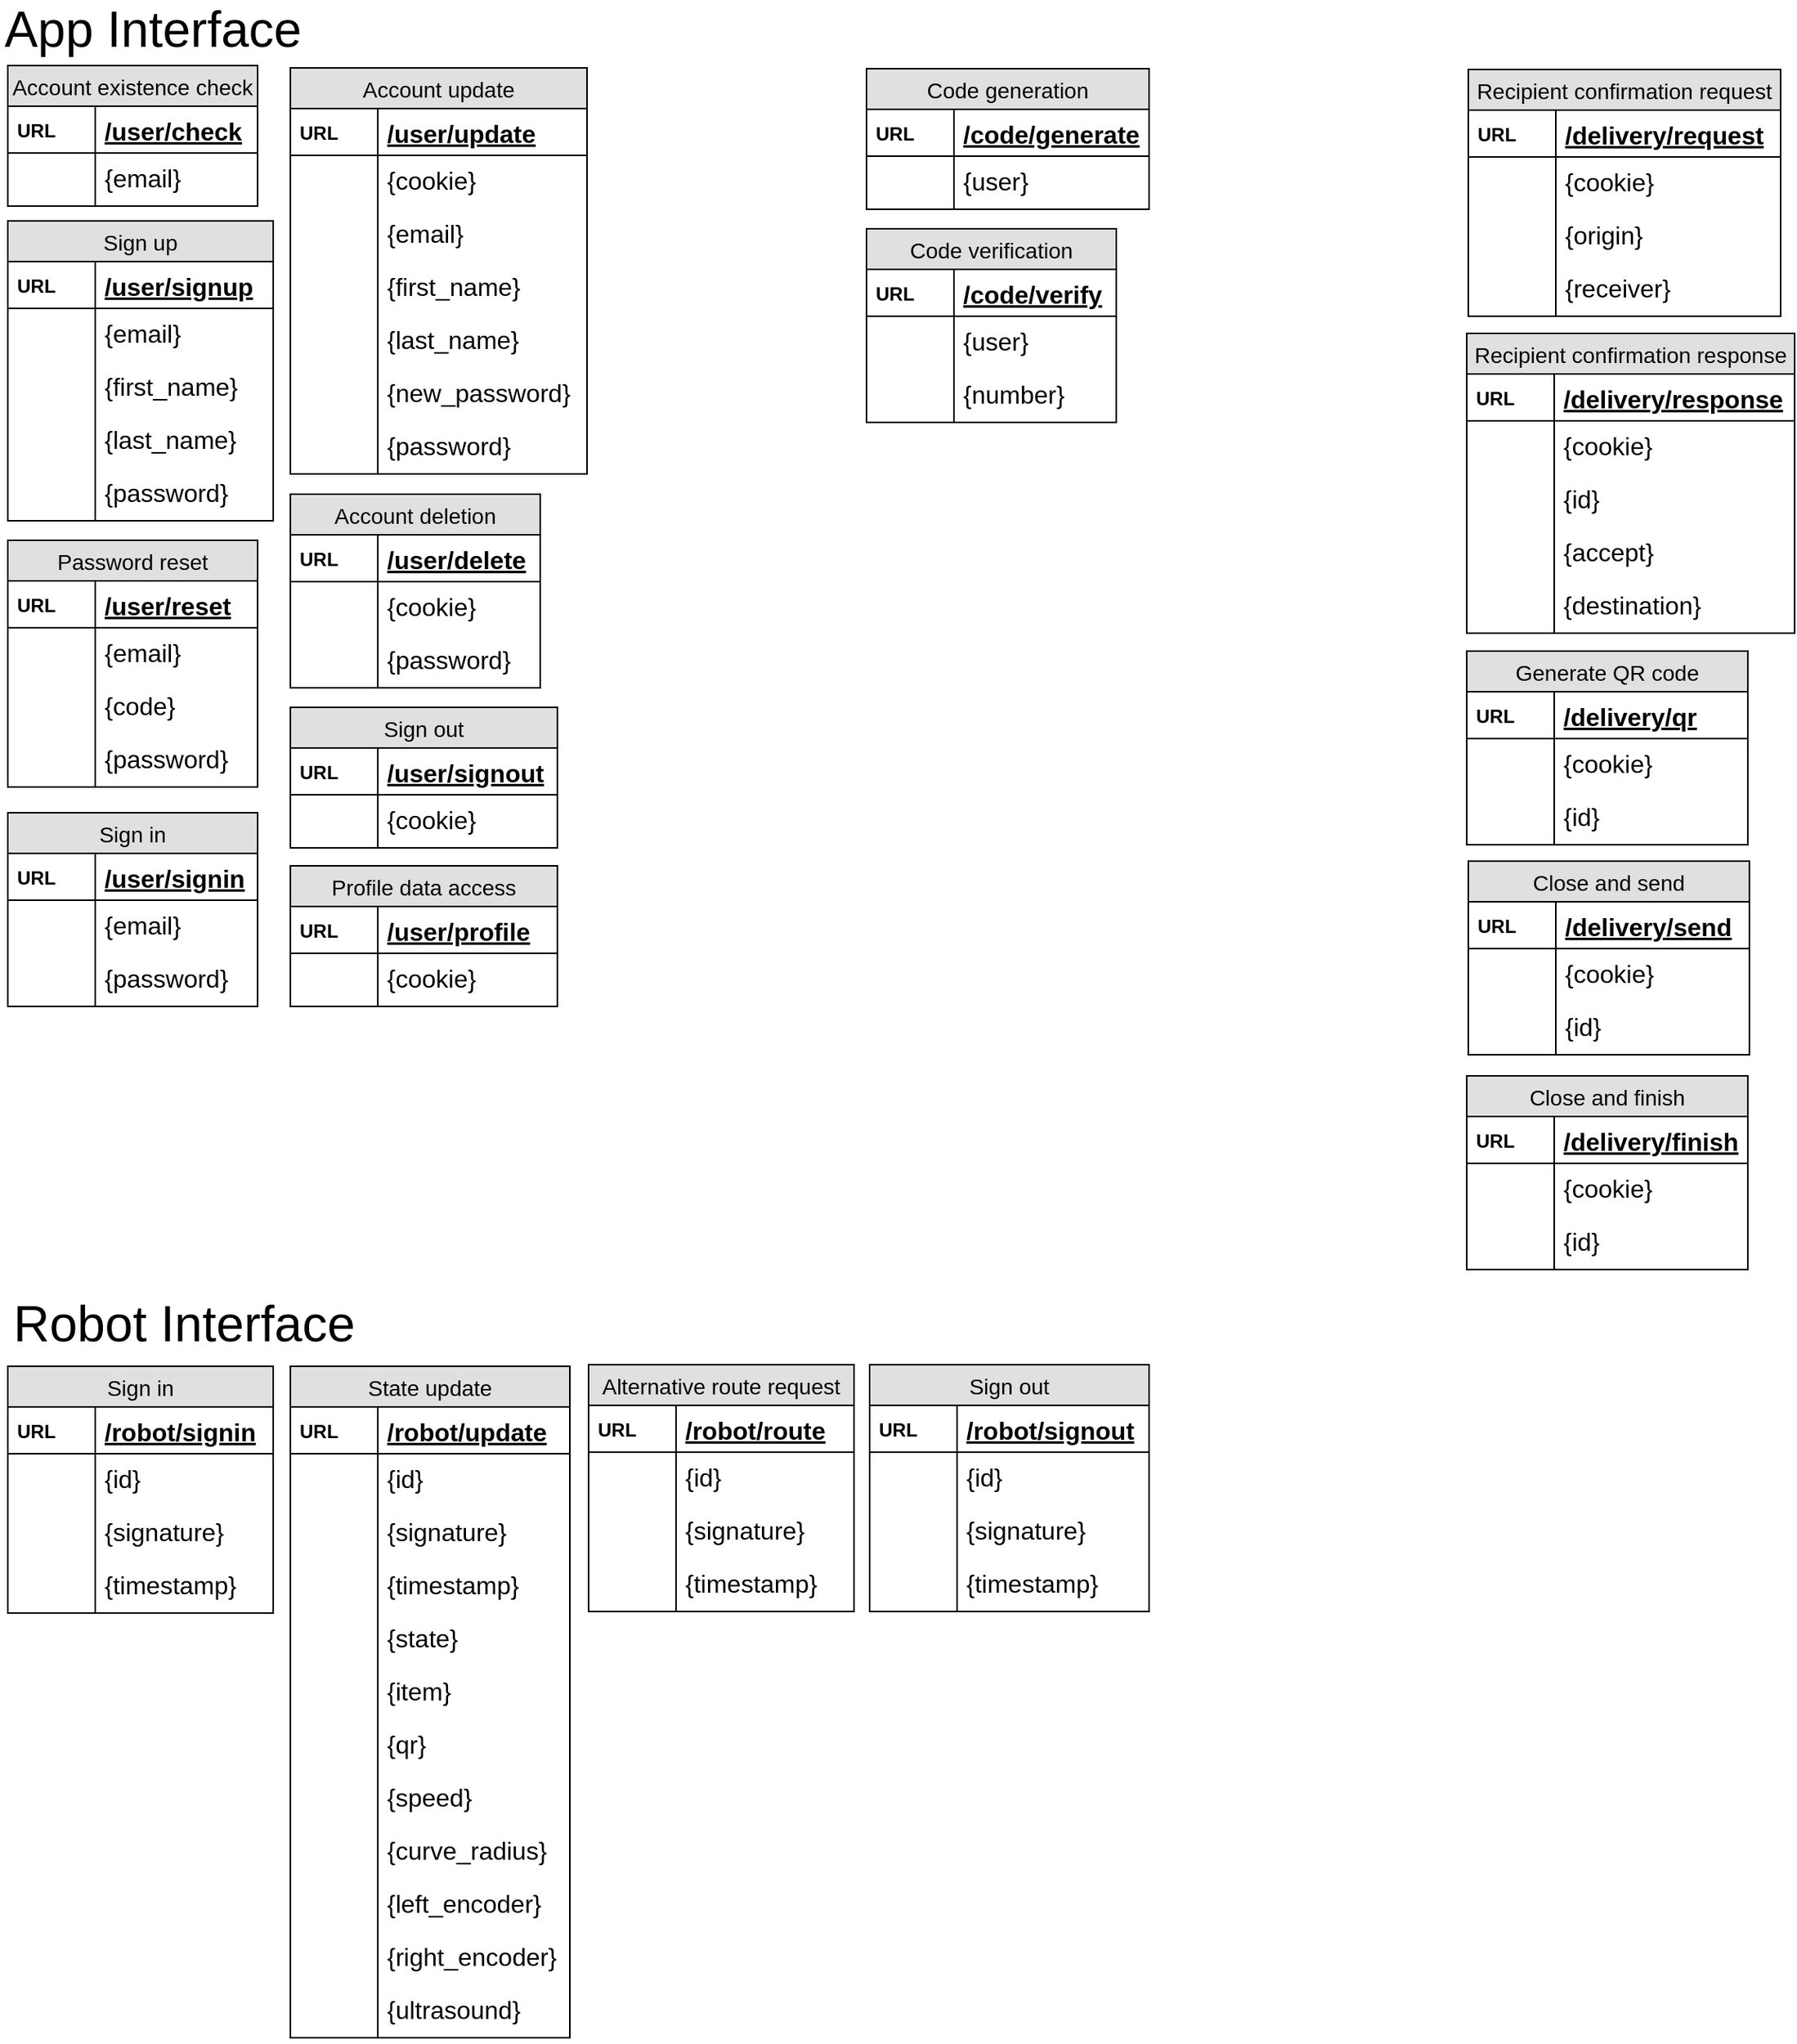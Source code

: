 <mxfile version="12.1.0" type="device" pages="1"><diagram id="qLUokXjdea6QC3ygZFsw" name="Page-1"><mxGraphModel dx="848" dy="503" grid="1" gridSize="10" guides="1" tooltips="1" connect="1" arrows="1" fold="1" page="1" pageScale="1" pageWidth="1169" pageHeight="827" math="0" shadow="0"><root><mxCell id="0"/><mxCell id="1" parent="0"/><mxCell id="Fvq5YDU1oEc0X2YI_mWo-38" value="Sign up" style="swimlane;fontStyle=0;childLayout=stackLayout;horizontal=1;startSize=26;fillColor=#e0e0e0;horizontalStack=0;resizeParent=1;resizeParentMax=0;resizeLast=0;collapsible=1;marginBottom=0;swimlaneFillColor=#ffffff;align=center;fontSize=14;" parent="1" vertex="1"><mxGeometry x="9" y="142.5" width="170" height="192" as="geometry"/></mxCell><mxCell id="Fvq5YDU1oEc0X2YI_mWo-39" value="/user/signup" style="shape=partialRectangle;top=0;left=0;right=0;bottom=1;align=left;verticalAlign=middle;fillColor=none;spacingLeft=60;spacingRight=4;overflow=hidden;rotatable=0;points=[[0,0.5],[1,0.5]];portConstraint=eastwest;dropTarget=0;fontStyle=5;fontSize=16;" parent="Fvq5YDU1oEc0X2YI_mWo-38" vertex="1"><mxGeometry y="26" width="170" height="30" as="geometry"/></mxCell><mxCell id="Fvq5YDU1oEc0X2YI_mWo-40" value="URL" style="shape=partialRectangle;fontStyle=1;top=0;left=0;bottom=0;fillColor=none;align=left;verticalAlign=middle;spacingLeft=4;spacingRight=4;overflow=hidden;rotatable=0;points=[];portConstraint=eastwest;part=1;fontSize=12;" parent="Fvq5YDU1oEc0X2YI_mWo-39" vertex="1" connectable="0"><mxGeometry width="56" height="30" as="geometry"/></mxCell><mxCell id="Fvq5YDU1oEc0X2YI_mWo-41" value="{email}" style="shape=partialRectangle;top=0;left=0;right=0;bottom=0;align=left;verticalAlign=top;fillColor=none;spacingLeft=60;spacingRight=4;overflow=hidden;rotatable=0;points=[[0,0.5],[1,0.5]];portConstraint=eastwest;dropTarget=0;fontSize=16;" parent="Fvq5YDU1oEc0X2YI_mWo-38" vertex="1"><mxGeometry y="56" width="170" height="34" as="geometry"/></mxCell><mxCell id="Fvq5YDU1oEc0X2YI_mWo-42" value="" style="shape=partialRectangle;top=0;left=0;bottom=0;fillColor=none;align=left;verticalAlign=top;spacingLeft=4;spacingRight=4;overflow=hidden;rotatable=0;points=[];portConstraint=eastwest;part=1;fontSize=12;" parent="Fvq5YDU1oEc0X2YI_mWo-41" vertex="1" connectable="0"><mxGeometry width="56" height="34" as="geometry"/></mxCell><mxCell id="Fvq5YDU1oEc0X2YI_mWo-45" value="{first_name}" style="shape=partialRectangle;top=0;left=0;right=0;bottom=0;align=left;verticalAlign=top;fillColor=none;spacingLeft=60;spacingRight=4;overflow=hidden;rotatable=0;points=[[0,0.5],[1,0.5]];portConstraint=eastwest;dropTarget=0;fontSize=16;" parent="Fvq5YDU1oEc0X2YI_mWo-38" vertex="1"><mxGeometry y="90" width="170" height="34" as="geometry"/></mxCell><mxCell id="Fvq5YDU1oEc0X2YI_mWo-46" value="" style="shape=partialRectangle;top=0;left=0;bottom=0;fillColor=none;align=left;verticalAlign=top;spacingLeft=4;spacingRight=4;overflow=hidden;rotatable=0;points=[];portConstraint=eastwest;part=1;fontSize=12;" parent="Fvq5YDU1oEc0X2YI_mWo-45" vertex="1" connectable="0"><mxGeometry width="56" height="34" as="geometry"/></mxCell><mxCell id="Fvq5YDU1oEc0X2YI_mWo-47" value="{last_name}" style="shape=partialRectangle;top=0;left=0;right=0;bottom=0;align=left;verticalAlign=top;fillColor=none;spacingLeft=60;spacingRight=4;overflow=hidden;rotatable=0;points=[[0,0.5],[1,0.5]];portConstraint=eastwest;dropTarget=0;fontSize=16;" parent="Fvq5YDU1oEc0X2YI_mWo-38" vertex="1"><mxGeometry y="124" width="170" height="34" as="geometry"/></mxCell><mxCell id="Fvq5YDU1oEc0X2YI_mWo-48" value="" style="shape=partialRectangle;top=0;left=0;bottom=0;fillColor=none;align=left;verticalAlign=top;spacingLeft=4;spacingRight=4;overflow=hidden;rotatable=0;points=[];portConstraint=eastwest;part=1;fontSize=12;" parent="Fvq5YDU1oEc0X2YI_mWo-47" vertex="1" connectable="0"><mxGeometry width="56" height="34" as="geometry"/></mxCell><mxCell id="Fvq5YDU1oEc0X2YI_mWo-43" value="{password}" style="shape=partialRectangle;top=0;left=0;right=0;bottom=0;align=left;verticalAlign=top;fillColor=none;spacingLeft=60;spacingRight=4;overflow=hidden;rotatable=0;points=[[0,0.5],[1,0.5]];portConstraint=eastwest;dropTarget=0;fontSize=16;" parent="Fvq5YDU1oEc0X2YI_mWo-38" vertex="1"><mxGeometry y="158" width="170" height="34" as="geometry"/></mxCell><mxCell id="Fvq5YDU1oEc0X2YI_mWo-44" value="" style="shape=partialRectangle;top=0;left=0;bottom=0;fillColor=none;align=left;verticalAlign=top;spacingLeft=4;spacingRight=4;overflow=hidden;rotatable=0;points=[];portConstraint=eastwest;part=1;fontSize=12;" parent="Fvq5YDU1oEc0X2YI_mWo-43" vertex="1" connectable="0"><mxGeometry width="56" height="34" as="geometry"/></mxCell><mxCell id="yZkCnDi-gQX_bTJoA0Rs-22" value="App Interface" style="text;html=1;strokeColor=none;fillColor=none;align=center;verticalAlign=middle;whiteSpace=wrap;rounded=0;fontSize=32;" parent="1" vertex="1"><mxGeometry x="4" y="10" width="196" height="20" as="geometry"/></mxCell><mxCell id="yZkCnDi-gQX_bTJoA0Rs-24" value="Robot Interface" style="text;html=1;strokeColor=none;fillColor=none;align=center;verticalAlign=middle;whiteSpace=wrap;rounded=0;fontSize=32;" parent="1" vertex="1"><mxGeometry x="9" y="839" width="226" height="20" as="geometry"/></mxCell><mxCell id="Fvq5YDU1oEc0X2YI_mWo-12" value="Account existence check" style="swimlane;fontStyle=0;childLayout=stackLayout;horizontal=1;startSize=26;fillColor=#e0e0e0;horizontalStack=0;resizeParent=1;resizeParentMax=0;resizeLast=0;collapsible=1;marginBottom=0;swimlaneFillColor=#ffffff;align=center;fontSize=14;" parent="1" vertex="1"><mxGeometry x="9" y="43" width="160" height="90" as="geometry"/></mxCell><mxCell id="Fvq5YDU1oEc0X2YI_mWo-15" value="/user/check" style="shape=partialRectangle;top=0;left=0;right=0;bottom=1;align=left;verticalAlign=middle;fillColor=none;spacingLeft=60;spacingRight=4;overflow=hidden;rotatable=0;points=[[0,0.5],[1,0.5]];portConstraint=eastwest;dropTarget=0;fontStyle=5;fontSize=16;" parent="Fvq5YDU1oEc0X2YI_mWo-12" vertex="1"><mxGeometry y="26" width="160" height="30" as="geometry"/></mxCell><mxCell id="Fvq5YDU1oEc0X2YI_mWo-16" value="URL" style="shape=partialRectangle;fontStyle=1;top=0;left=0;bottom=0;fillColor=none;align=left;verticalAlign=middle;spacingLeft=4;spacingRight=4;overflow=hidden;rotatable=0;points=[];portConstraint=eastwest;part=1;fontSize=12;" parent="Fvq5YDU1oEc0X2YI_mWo-15" vertex="1" connectable="0"><mxGeometry width="56" height="30" as="geometry"/></mxCell><mxCell id="Fvq5YDU1oEc0X2YI_mWo-17" value="{email}" style="shape=partialRectangle;top=0;left=0;right=0;bottom=0;align=left;verticalAlign=top;fillColor=none;spacingLeft=60;spacingRight=4;overflow=hidden;rotatable=0;points=[[0,0.5],[1,0.5]];portConstraint=eastwest;dropTarget=0;fontSize=16;" parent="Fvq5YDU1oEc0X2YI_mWo-12" vertex="1"><mxGeometry y="56" width="160" height="34" as="geometry"/></mxCell><mxCell id="Fvq5YDU1oEc0X2YI_mWo-18" value="" style="shape=partialRectangle;top=0;left=0;bottom=0;fillColor=none;align=left;verticalAlign=top;spacingLeft=4;spacingRight=4;overflow=hidden;rotatable=0;points=[];portConstraint=eastwest;part=1;fontSize=12;" parent="Fvq5YDU1oEc0X2YI_mWo-17" vertex="1" connectable="0"><mxGeometry width="56" height="34" as="geometry"/></mxCell><mxCell id="Fvq5YDU1oEc0X2YI_mWo-19" value="Code generation" style="swimlane;fontStyle=0;childLayout=stackLayout;horizontal=1;startSize=26;fillColor=#e0e0e0;horizontalStack=0;resizeParent=1;resizeParentMax=0;resizeLast=0;collapsible=1;marginBottom=0;swimlaneFillColor=#ffffff;align=center;fontSize=14;" parent="1" vertex="1"><mxGeometry x="559" y="45" width="181" height="90" as="geometry"/></mxCell><mxCell id="Fvq5YDU1oEc0X2YI_mWo-20" value="/code/generate" style="shape=partialRectangle;top=0;left=0;right=0;bottom=1;align=left;verticalAlign=middle;fillColor=none;spacingLeft=60;spacingRight=4;overflow=hidden;rotatable=0;points=[[0,0.5],[1,0.5]];portConstraint=eastwest;dropTarget=0;fontStyle=5;fontSize=16;" parent="Fvq5YDU1oEc0X2YI_mWo-19" vertex="1"><mxGeometry y="26" width="181" height="30" as="geometry"/></mxCell><mxCell id="Fvq5YDU1oEc0X2YI_mWo-21" value="URL" style="shape=partialRectangle;fontStyle=1;top=0;left=0;bottom=0;fillColor=none;align=left;verticalAlign=middle;spacingLeft=4;spacingRight=4;overflow=hidden;rotatable=0;points=[];portConstraint=eastwest;part=1;fontSize=12;" parent="Fvq5YDU1oEc0X2YI_mWo-20" vertex="1" connectable="0"><mxGeometry width="56" height="30" as="geometry"/></mxCell><mxCell id="Fvq5YDU1oEc0X2YI_mWo-22" value="{user}" style="shape=partialRectangle;top=0;left=0;right=0;bottom=0;align=left;verticalAlign=top;fillColor=none;spacingLeft=60;spacingRight=4;overflow=hidden;rotatable=0;points=[[0,0.5],[1,0.5]];portConstraint=eastwest;dropTarget=0;fontSize=16;" parent="Fvq5YDU1oEc0X2YI_mWo-19" vertex="1"><mxGeometry y="56" width="181" height="34" as="geometry"/></mxCell><mxCell id="Fvq5YDU1oEc0X2YI_mWo-23" value="" style="shape=partialRectangle;top=0;left=0;bottom=0;fillColor=none;align=left;verticalAlign=top;spacingLeft=4;spacingRight=4;overflow=hidden;rotatable=0;points=[];portConstraint=eastwest;part=1;fontSize=12;" parent="Fvq5YDU1oEc0X2YI_mWo-22" vertex="1" connectable="0"><mxGeometry width="56" height="34" as="geometry"/></mxCell><mxCell id="Fvq5YDU1oEc0X2YI_mWo-24" value="Code verification" style="swimlane;fontStyle=0;childLayout=stackLayout;horizontal=1;startSize=26;fillColor=#e0e0e0;horizontalStack=0;resizeParent=1;resizeParentMax=0;resizeLast=0;collapsible=1;marginBottom=0;swimlaneFillColor=#ffffff;align=center;fontSize=14;" parent="1" vertex="1"><mxGeometry x="559" y="147.5" width="160" height="124" as="geometry"/></mxCell><mxCell id="Fvq5YDU1oEc0X2YI_mWo-25" value="/code/verify" style="shape=partialRectangle;top=0;left=0;right=0;bottom=1;align=left;verticalAlign=middle;fillColor=none;spacingLeft=60;spacingRight=4;overflow=hidden;rotatable=0;points=[[0,0.5],[1,0.5]];portConstraint=eastwest;dropTarget=0;fontStyle=5;fontSize=16;" parent="Fvq5YDU1oEc0X2YI_mWo-24" vertex="1"><mxGeometry y="26" width="160" height="30" as="geometry"/></mxCell><mxCell id="Fvq5YDU1oEc0X2YI_mWo-26" value="URL" style="shape=partialRectangle;fontStyle=1;top=0;left=0;bottom=0;fillColor=none;align=left;verticalAlign=middle;spacingLeft=4;spacingRight=4;overflow=hidden;rotatable=0;points=[];portConstraint=eastwest;part=1;fontSize=12;" parent="Fvq5YDU1oEc0X2YI_mWo-25" vertex="1" connectable="0"><mxGeometry width="56" height="30" as="geometry"/></mxCell><mxCell id="Fvq5YDU1oEc0X2YI_mWo-27" value="{user}" style="shape=partialRectangle;top=0;left=0;right=0;bottom=0;align=left;verticalAlign=top;fillColor=none;spacingLeft=60;spacingRight=4;overflow=hidden;rotatable=0;points=[[0,0.5],[1,0.5]];portConstraint=eastwest;dropTarget=0;fontSize=16;" parent="Fvq5YDU1oEc0X2YI_mWo-24" vertex="1"><mxGeometry y="56" width="160" height="34" as="geometry"/></mxCell><mxCell id="Fvq5YDU1oEc0X2YI_mWo-28" value="" style="shape=partialRectangle;top=0;left=0;bottom=0;fillColor=none;align=left;verticalAlign=top;spacingLeft=4;spacingRight=4;overflow=hidden;rotatable=0;points=[];portConstraint=eastwest;part=1;fontSize=12;" parent="Fvq5YDU1oEc0X2YI_mWo-27" vertex="1" connectable="0"><mxGeometry width="56" height="34" as="geometry"/></mxCell><mxCell id="Fvq5YDU1oEc0X2YI_mWo-29" value="{number}" style="shape=partialRectangle;top=0;left=0;right=0;bottom=0;align=left;verticalAlign=top;fillColor=none;spacingLeft=60;spacingRight=4;overflow=hidden;rotatable=0;points=[[0,0.5],[1,0.5]];portConstraint=eastwest;dropTarget=0;fontSize=16;" parent="Fvq5YDU1oEc0X2YI_mWo-24" vertex="1"><mxGeometry y="90" width="160" height="34" as="geometry"/></mxCell><mxCell id="Fvq5YDU1oEc0X2YI_mWo-30" value="" style="shape=partialRectangle;top=0;left=0;bottom=0;fillColor=none;align=left;verticalAlign=top;spacingLeft=4;spacingRight=4;overflow=hidden;rotatable=0;points=[];portConstraint=eastwest;part=1;fontSize=12;" parent="Fvq5YDU1oEc0X2YI_mWo-29" vertex="1" connectable="0"><mxGeometry width="56" height="34" as="geometry"/></mxCell><mxCell id="Fvq5YDU1oEc0X2YI_mWo-31" value="Sign in" style="swimlane;fontStyle=0;childLayout=stackLayout;horizontal=1;startSize=26;fillColor=#e0e0e0;horizontalStack=0;resizeParent=1;resizeParentMax=0;resizeLast=0;collapsible=1;marginBottom=0;swimlaneFillColor=#ffffff;align=center;fontSize=14;" parent="1" vertex="1"><mxGeometry x="9" y="521.5" width="160" height="124" as="geometry"/></mxCell><mxCell id="Fvq5YDU1oEc0X2YI_mWo-32" value="/user/signin" style="shape=partialRectangle;top=0;left=0;right=0;bottom=1;align=left;verticalAlign=middle;fillColor=none;spacingLeft=60;spacingRight=4;overflow=hidden;rotatable=0;points=[[0,0.5],[1,0.5]];portConstraint=eastwest;dropTarget=0;fontStyle=5;fontSize=16;" parent="Fvq5YDU1oEc0X2YI_mWo-31" vertex="1"><mxGeometry y="26" width="160" height="30" as="geometry"/></mxCell><mxCell id="Fvq5YDU1oEc0X2YI_mWo-33" value="URL" style="shape=partialRectangle;fontStyle=1;top=0;left=0;bottom=0;fillColor=none;align=left;verticalAlign=middle;spacingLeft=4;spacingRight=4;overflow=hidden;rotatable=0;points=[];portConstraint=eastwest;part=1;fontSize=12;" parent="Fvq5YDU1oEc0X2YI_mWo-32" vertex="1" connectable="0"><mxGeometry width="56" height="30" as="geometry"/></mxCell><mxCell id="Fvq5YDU1oEc0X2YI_mWo-34" value="{email}" style="shape=partialRectangle;top=0;left=0;right=0;bottom=0;align=left;verticalAlign=top;fillColor=none;spacingLeft=60;spacingRight=4;overflow=hidden;rotatable=0;points=[[0,0.5],[1,0.5]];portConstraint=eastwest;dropTarget=0;fontSize=16;" parent="Fvq5YDU1oEc0X2YI_mWo-31" vertex="1"><mxGeometry y="56" width="160" height="34" as="geometry"/></mxCell><mxCell id="Fvq5YDU1oEc0X2YI_mWo-35" value="" style="shape=partialRectangle;top=0;left=0;bottom=0;fillColor=none;align=left;verticalAlign=top;spacingLeft=4;spacingRight=4;overflow=hidden;rotatable=0;points=[];portConstraint=eastwest;part=1;fontSize=12;" parent="Fvq5YDU1oEc0X2YI_mWo-34" vertex="1" connectable="0"><mxGeometry width="56" height="34" as="geometry"/></mxCell><mxCell id="Fvq5YDU1oEc0X2YI_mWo-36" value="{password}" style="shape=partialRectangle;top=0;left=0;right=0;bottom=0;align=left;verticalAlign=top;fillColor=none;spacingLeft=60;spacingRight=4;overflow=hidden;rotatable=0;points=[[0,0.5],[1,0.5]];portConstraint=eastwest;dropTarget=0;fontSize=16;" parent="Fvq5YDU1oEc0X2YI_mWo-31" vertex="1"><mxGeometry y="90" width="160" height="34" as="geometry"/></mxCell><mxCell id="Fvq5YDU1oEc0X2YI_mWo-37" value="" style="shape=partialRectangle;top=0;left=0;bottom=0;fillColor=none;align=left;verticalAlign=top;spacingLeft=4;spacingRight=4;overflow=hidden;rotatable=0;points=[];portConstraint=eastwest;part=1;fontSize=12;" parent="Fvq5YDU1oEc0X2YI_mWo-36" vertex="1" connectable="0"><mxGeometry width="56" height="34" as="geometry"/></mxCell><mxCell id="Fvq5YDU1oEc0X2YI_mWo-49" value="Password reset" style="swimlane;fontStyle=0;childLayout=stackLayout;horizontal=1;startSize=26;fillColor=#e0e0e0;horizontalStack=0;resizeParent=1;resizeParentMax=0;resizeLast=0;collapsible=1;marginBottom=0;swimlaneFillColor=#ffffff;align=center;fontSize=14;" parent="1" vertex="1"><mxGeometry x="9" y="347" width="160" height="158" as="geometry"/></mxCell><mxCell id="Fvq5YDU1oEc0X2YI_mWo-50" value="/user/reset" style="shape=partialRectangle;top=0;left=0;right=0;bottom=1;align=left;verticalAlign=middle;fillColor=none;spacingLeft=60;spacingRight=4;overflow=hidden;rotatable=0;points=[[0,0.5],[1,0.5]];portConstraint=eastwest;dropTarget=0;fontStyle=5;fontSize=16;" parent="Fvq5YDU1oEc0X2YI_mWo-49" vertex="1"><mxGeometry y="26" width="160" height="30" as="geometry"/></mxCell><mxCell id="Fvq5YDU1oEc0X2YI_mWo-51" value="URL" style="shape=partialRectangle;fontStyle=1;top=0;left=0;bottom=0;fillColor=none;align=left;verticalAlign=middle;spacingLeft=4;spacingRight=4;overflow=hidden;rotatable=0;points=[];portConstraint=eastwest;part=1;fontSize=12;" parent="Fvq5YDU1oEc0X2YI_mWo-50" vertex="1" connectable="0"><mxGeometry width="56" height="30" as="geometry"/></mxCell><mxCell id="Fvq5YDU1oEc0X2YI_mWo-52" value="{email}" style="shape=partialRectangle;top=0;left=0;right=0;bottom=0;align=left;verticalAlign=top;fillColor=none;spacingLeft=60;spacingRight=4;overflow=hidden;rotatable=0;points=[[0,0.5],[1,0.5]];portConstraint=eastwest;dropTarget=0;fontSize=16;" parent="Fvq5YDU1oEc0X2YI_mWo-49" vertex="1"><mxGeometry y="56" width="160" height="34" as="geometry"/></mxCell><mxCell id="Fvq5YDU1oEc0X2YI_mWo-53" value="" style="shape=partialRectangle;top=0;left=0;bottom=0;fillColor=none;align=left;verticalAlign=top;spacingLeft=4;spacingRight=4;overflow=hidden;rotatable=0;points=[];portConstraint=eastwest;part=1;fontSize=12;" parent="Fvq5YDU1oEc0X2YI_mWo-52" vertex="1" connectable="0"><mxGeometry width="56" height="34" as="geometry"/></mxCell><mxCell id="Fvq5YDU1oEc0X2YI_mWo-56" value="{code}" style="shape=partialRectangle;top=0;left=0;right=0;bottom=0;align=left;verticalAlign=top;fillColor=none;spacingLeft=60;spacingRight=4;overflow=hidden;rotatable=0;points=[[0,0.5],[1,0.5]];portConstraint=eastwest;dropTarget=0;fontSize=16;" parent="Fvq5YDU1oEc0X2YI_mWo-49" vertex="1"><mxGeometry y="90" width="160" height="34" as="geometry"/></mxCell><mxCell id="Fvq5YDU1oEc0X2YI_mWo-57" value="" style="shape=partialRectangle;top=0;left=0;bottom=0;fillColor=none;align=left;verticalAlign=top;spacingLeft=4;spacingRight=4;overflow=hidden;rotatable=0;points=[];portConstraint=eastwest;part=1;fontSize=12;" parent="Fvq5YDU1oEc0X2YI_mWo-56" vertex="1" connectable="0"><mxGeometry width="56" height="34" as="geometry"/></mxCell><mxCell id="Fvq5YDU1oEc0X2YI_mWo-54" value="{password}" style="shape=partialRectangle;top=0;left=0;right=0;bottom=0;align=left;verticalAlign=top;fillColor=none;spacingLeft=60;spacingRight=4;overflow=hidden;rotatable=0;points=[[0,0.5],[1,0.5]];portConstraint=eastwest;dropTarget=0;fontSize=16;" parent="Fvq5YDU1oEc0X2YI_mWo-49" vertex="1"><mxGeometry y="124" width="160" height="34" as="geometry"/></mxCell><mxCell id="Fvq5YDU1oEc0X2YI_mWo-55" value="" style="shape=partialRectangle;top=0;left=0;bottom=0;fillColor=none;align=left;verticalAlign=top;spacingLeft=4;spacingRight=4;overflow=hidden;rotatable=0;points=[];portConstraint=eastwest;part=1;fontSize=12;" parent="Fvq5YDU1oEc0X2YI_mWo-54" vertex="1" connectable="0"><mxGeometry width="56" height="34" as="geometry"/></mxCell><mxCell id="Fvq5YDU1oEc0X2YI_mWo-58" value="Sign out" style="swimlane;fontStyle=0;childLayout=stackLayout;horizontal=1;startSize=26;fillColor=#e0e0e0;horizontalStack=0;resizeParent=1;resizeParentMax=0;resizeLast=0;collapsible=1;marginBottom=0;swimlaneFillColor=#ffffff;align=center;fontSize=14;" parent="1" vertex="1"><mxGeometry x="190" y="454" width="171" height="90" as="geometry"/></mxCell><mxCell id="Fvq5YDU1oEc0X2YI_mWo-59" value="/user/signout" style="shape=partialRectangle;top=0;left=0;right=0;bottom=1;align=left;verticalAlign=middle;fillColor=none;spacingLeft=60;spacingRight=4;overflow=hidden;rotatable=0;points=[[0,0.5],[1,0.5]];portConstraint=eastwest;dropTarget=0;fontStyle=5;fontSize=16;" parent="Fvq5YDU1oEc0X2YI_mWo-58" vertex="1"><mxGeometry y="26" width="171" height="30" as="geometry"/></mxCell><mxCell id="Fvq5YDU1oEc0X2YI_mWo-60" value="URL" style="shape=partialRectangle;fontStyle=1;top=0;left=0;bottom=0;fillColor=none;align=left;verticalAlign=middle;spacingLeft=4;spacingRight=4;overflow=hidden;rotatable=0;points=[];portConstraint=eastwest;part=1;fontSize=12;" parent="Fvq5YDU1oEc0X2YI_mWo-59" vertex="1" connectable="0"><mxGeometry width="56" height="30" as="geometry"/></mxCell><mxCell id="UlfCapRchqtKdDybSccf-7" value="{cookie}" style="shape=partialRectangle;top=0;left=0;right=0;bottom=0;align=left;verticalAlign=top;fillColor=none;spacingLeft=60;spacingRight=4;overflow=hidden;rotatable=0;points=[[0,0.5],[1,0.5]];portConstraint=eastwest;dropTarget=0;fontSize=16;" parent="Fvq5YDU1oEc0X2YI_mWo-58" vertex="1"><mxGeometry y="56" width="171" height="34" as="geometry"/></mxCell><mxCell id="UlfCapRchqtKdDybSccf-8" value="" style="shape=partialRectangle;top=0;left=0;bottom=0;fillColor=none;align=left;verticalAlign=top;spacingLeft=4;spacingRight=4;overflow=hidden;rotatable=0;points=[];portConstraint=eastwest;part=1;fontSize=12;" parent="UlfCapRchqtKdDybSccf-7" vertex="1" connectable="0"><mxGeometry width="56" height="34" as="geometry"/></mxCell><mxCell id="Fvq5YDU1oEc0X2YI_mWo-67" value="Recipient confirmation request" style="swimlane;fontStyle=0;childLayout=stackLayout;horizontal=1;startSize=26;fillColor=#e0e0e0;horizontalStack=0;resizeParent=1;resizeParentMax=0;resizeLast=0;collapsible=1;marginBottom=0;swimlaneFillColor=#ffffff;align=center;fontSize=14;" parent="1" vertex="1"><mxGeometry x="944.5" y="45.5" width="200" height="158" as="geometry"/></mxCell><mxCell id="Fvq5YDU1oEc0X2YI_mWo-68" value="/delivery/request" style="shape=partialRectangle;top=0;left=0;right=0;bottom=1;align=left;verticalAlign=middle;fillColor=none;spacingLeft=60;spacingRight=4;overflow=hidden;rotatable=0;points=[[0,0.5],[1,0.5]];portConstraint=eastwest;dropTarget=0;fontStyle=5;fontSize=16;" parent="Fvq5YDU1oEc0X2YI_mWo-67" vertex="1"><mxGeometry y="26" width="200" height="30" as="geometry"/></mxCell><mxCell id="Fvq5YDU1oEc0X2YI_mWo-69" value="URL" style="shape=partialRectangle;fontStyle=1;top=0;left=0;bottom=0;fillColor=none;align=left;verticalAlign=middle;spacingLeft=4;spacingRight=4;overflow=hidden;rotatable=0;points=[];portConstraint=eastwest;part=1;fontSize=12;" parent="Fvq5YDU1oEc0X2YI_mWo-68" vertex="1" connectable="0"><mxGeometry width="56" height="30" as="geometry"/></mxCell><mxCell id="Fvq5YDU1oEc0X2YI_mWo-70" value="{cookie}" style="shape=partialRectangle;top=0;left=0;right=0;bottom=0;align=left;verticalAlign=top;fillColor=none;spacingLeft=60;spacingRight=4;overflow=hidden;rotatable=0;points=[[0,0.5],[1,0.5]];portConstraint=eastwest;dropTarget=0;fontSize=16;" parent="Fvq5YDU1oEc0X2YI_mWo-67" vertex="1"><mxGeometry y="56" width="200" height="34" as="geometry"/></mxCell><mxCell id="Fvq5YDU1oEc0X2YI_mWo-71" value="" style="shape=partialRectangle;top=0;left=0;bottom=0;fillColor=none;align=left;verticalAlign=top;spacingLeft=4;spacingRight=4;overflow=hidden;rotatable=0;points=[];portConstraint=eastwest;part=1;fontSize=12;" parent="Fvq5YDU1oEc0X2YI_mWo-70" vertex="1" connectable="0"><mxGeometry width="56" height="34" as="geometry"/></mxCell><mxCell id="UlfCapRchqtKdDybSccf-3" value="{origin}" style="shape=partialRectangle;top=0;left=0;right=0;bottom=0;align=left;verticalAlign=top;fillColor=none;spacingLeft=60;spacingRight=4;overflow=hidden;rotatable=0;points=[[0,0.5],[1,0.5]];portConstraint=eastwest;dropTarget=0;fontSize=16;" parent="Fvq5YDU1oEc0X2YI_mWo-67" vertex="1"><mxGeometry y="90" width="200" height="34" as="geometry"/></mxCell><mxCell id="UlfCapRchqtKdDybSccf-4" value="" style="shape=partialRectangle;top=0;left=0;bottom=0;fillColor=none;align=left;verticalAlign=top;spacingLeft=4;spacingRight=4;overflow=hidden;rotatable=0;points=[];portConstraint=eastwest;part=1;fontSize=12;" parent="UlfCapRchqtKdDybSccf-3" vertex="1" connectable="0"><mxGeometry width="56" height="34" as="geometry"/></mxCell><mxCell id="Fvq5YDU1oEc0X2YI_mWo-78" value="{receiver}" style="shape=partialRectangle;top=0;left=0;right=0;bottom=0;align=left;verticalAlign=top;fillColor=none;spacingLeft=60;spacingRight=4;overflow=hidden;rotatable=0;points=[[0,0.5],[1,0.5]];portConstraint=eastwest;dropTarget=0;fontSize=16;" parent="Fvq5YDU1oEc0X2YI_mWo-67" vertex="1"><mxGeometry y="124" width="200" height="34" as="geometry"/></mxCell><mxCell id="Fvq5YDU1oEc0X2YI_mWo-79" value="" style="shape=partialRectangle;top=0;left=0;bottom=0;fillColor=none;align=left;verticalAlign=top;spacingLeft=4;spacingRight=4;overflow=hidden;rotatable=0;points=[];portConstraint=eastwest;part=1;fontSize=12;" parent="Fvq5YDU1oEc0X2YI_mWo-78" vertex="1" connectable="0"><mxGeometry width="56" height="34" as="geometry"/></mxCell><mxCell id="Fvq5YDU1oEc0X2YI_mWo-80" value="Recipient confirmation response" style="swimlane;fontStyle=0;childLayout=stackLayout;horizontal=1;startSize=26;fillColor=#e0e0e0;horizontalStack=0;resizeParent=1;resizeParentMax=0;resizeLast=0;collapsible=1;marginBottom=0;swimlaneFillColor=#ffffff;align=center;fontSize=14;" parent="1" vertex="1"><mxGeometry x="943.5" y="214.5" width="210" height="192" as="geometry"/></mxCell><mxCell id="Fvq5YDU1oEc0X2YI_mWo-81" value="/delivery/response" style="shape=partialRectangle;top=0;left=0;right=0;bottom=1;align=left;verticalAlign=middle;fillColor=none;spacingLeft=60;spacingRight=4;overflow=hidden;rotatable=0;points=[[0,0.5],[1,0.5]];portConstraint=eastwest;dropTarget=0;fontStyle=5;fontSize=16;" parent="Fvq5YDU1oEc0X2YI_mWo-80" vertex="1"><mxGeometry y="26" width="210" height="30" as="geometry"/></mxCell><mxCell id="Fvq5YDU1oEc0X2YI_mWo-82" value="URL" style="shape=partialRectangle;fontStyle=1;top=0;left=0;bottom=0;fillColor=none;align=left;verticalAlign=middle;spacingLeft=4;spacingRight=4;overflow=hidden;rotatable=0;points=[];portConstraint=eastwest;part=1;fontSize=12;" parent="Fvq5YDU1oEc0X2YI_mWo-81" vertex="1" connectable="0"><mxGeometry width="56" height="30" as="geometry"/></mxCell><mxCell id="Fvq5YDU1oEc0X2YI_mWo-83" value="{cookie}" style="shape=partialRectangle;top=0;left=0;right=0;bottom=0;align=left;verticalAlign=top;fillColor=none;spacingLeft=60;spacingRight=4;overflow=hidden;rotatable=0;points=[[0,0.5],[1,0.5]];portConstraint=eastwest;dropTarget=0;fontSize=16;" parent="Fvq5YDU1oEc0X2YI_mWo-80" vertex="1"><mxGeometry y="56" width="210" height="34" as="geometry"/></mxCell><mxCell id="Fvq5YDU1oEc0X2YI_mWo-84" value="" style="shape=partialRectangle;top=0;left=0;bottom=0;fillColor=none;align=left;verticalAlign=top;spacingLeft=4;spacingRight=4;overflow=hidden;rotatable=0;points=[];portConstraint=eastwest;part=1;fontSize=12;" parent="Fvq5YDU1oEc0X2YI_mWo-83" vertex="1" connectable="0"><mxGeometry width="56" height="34" as="geometry"/></mxCell><mxCell id="UlfCapRchqtKdDybSccf-13" value="{id}" style="shape=partialRectangle;top=0;left=0;right=0;bottom=0;align=left;verticalAlign=top;fillColor=none;spacingLeft=60;spacingRight=4;overflow=hidden;rotatable=0;points=[[0,0.5],[1,0.5]];portConstraint=eastwest;dropTarget=0;fontSize=16;" parent="Fvq5YDU1oEc0X2YI_mWo-80" vertex="1"><mxGeometry y="90" width="210" height="34" as="geometry"/></mxCell><mxCell id="UlfCapRchqtKdDybSccf-14" value="" style="shape=partialRectangle;top=0;left=0;bottom=0;fillColor=none;align=left;verticalAlign=top;spacingLeft=4;spacingRight=4;overflow=hidden;rotatable=0;points=[];portConstraint=eastwest;part=1;fontSize=12;" parent="UlfCapRchqtKdDybSccf-13" vertex="1" connectable="0"><mxGeometry width="56" height="34" as="geometry"/></mxCell><mxCell id="fv54Wo38uf3Qv5ayAkeX-1" value="{accept}" style="shape=partialRectangle;top=0;left=0;right=0;bottom=0;align=left;verticalAlign=top;fillColor=none;spacingLeft=60;spacingRight=4;overflow=hidden;rotatable=0;points=[[0,0.5],[1,0.5]];portConstraint=eastwest;dropTarget=0;fontSize=16;" parent="Fvq5YDU1oEc0X2YI_mWo-80" vertex="1"><mxGeometry y="124" width="210" height="34" as="geometry"/></mxCell><mxCell id="fv54Wo38uf3Qv5ayAkeX-2" value="" style="shape=partialRectangle;top=0;left=0;bottom=0;fillColor=none;align=left;verticalAlign=top;spacingLeft=4;spacingRight=4;overflow=hidden;rotatable=0;points=[];portConstraint=eastwest;part=1;fontSize=12;" parent="fv54Wo38uf3Qv5ayAkeX-1" vertex="1" connectable="0"><mxGeometry width="56" height="34" as="geometry"/></mxCell><mxCell id="Fvq5YDU1oEc0X2YI_mWo-85" value="{destination}" style="shape=partialRectangle;top=0;left=0;right=0;bottom=0;align=left;verticalAlign=top;fillColor=none;spacingLeft=60;spacingRight=4;overflow=hidden;rotatable=0;points=[[0,0.5],[1,0.5]];portConstraint=eastwest;dropTarget=0;fontSize=16;" parent="Fvq5YDU1oEc0X2YI_mWo-80" vertex="1"><mxGeometry y="158" width="210" height="34" as="geometry"/></mxCell><mxCell id="Fvq5YDU1oEc0X2YI_mWo-86" value="" style="shape=partialRectangle;top=0;left=0;bottom=0;fillColor=none;align=left;verticalAlign=top;spacingLeft=4;spacingRight=4;overflow=hidden;rotatable=0;points=[];portConstraint=eastwest;part=1;fontSize=12;" parent="Fvq5YDU1oEc0X2YI_mWo-85" vertex="1" connectable="0"><mxGeometry width="56" height="34" as="geometry"/></mxCell><mxCell id="Fvq5YDU1oEc0X2YI_mWo-87" value="Account update" style="swimlane;fontStyle=0;childLayout=stackLayout;horizontal=1;startSize=26;fillColor=#e0e0e0;horizontalStack=0;resizeParent=1;resizeParentMax=0;resizeLast=0;collapsible=1;marginBottom=0;swimlaneFillColor=#ffffff;align=center;fontSize=14;" parent="1" vertex="1"><mxGeometry x="190" y="44.5" width="190" height="260" as="geometry"/></mxCell><mxCell id="Fvq5YDU1oEc0X2YI_mWo-88" value="/user/update" style="shape=partialRectangle;top=0;left=0;right=0;bottom=1;align=left;verticalAlign=middle;fillColor=none;spacingLeft=60;spacingRight=4;overflow=hidden;rotatable=0;points=[[0,0.5],[1,0.5]];portConstraint=eastwest;dropTarget=0;fontStyle=5;fontSize=16;" parent="Fvq5YDU1oEc0X2YI_mWo-87" vertex="1"><mxGeometry y="26" width="190" height="30" as="geometry"/></mxCell><mxCell id="Fvq5YDU1oEc0X2YI_mWo-89" value="URL" style="shape=partialRectangle;fontStyle=1;top=0;left=0;bottom=0;fillColor=none;align=left;verticalAlign=middle;spacingLeft=4;spacingRight=4;overflow=hidden;rotatable=0;points=[];portConstraint=eastwest;part=1;fontSize=12;" parent="Fvq5YDU1oEc0X2YI_mWo-88" vertex="1" connectable="0"><mxGeometry width="56" height="30" as="geometry"/></mxCell><mxCell id="Fvq5YDU1oEc0X2YI_mWo-90" value="{cookie}" style="shape=partialRectangle;top=0;left=0;right=0;bottom=0;align=left;verticalAlign=top;fillColor=none;spacingLeft=60;spacingRight=4;overflow=hidden;rotatable=0;points=[[0,0.5],[1,0.5]];portConstraint=eastwest;dropTarget=0;fontSize=16;" parent="Fvq5YDU1oEc0X2YI_mWo-87" vertex="1"><mxGeometry y="56" width="190" height="34" as="geometry"/></mxCell><mxCell id="Fvq5YDU1oEc0X2YI_mWo-91" value="" style="shape=partialRectangle;top=0;left=0;bottom=0;fillColor=none;align=left;verticalAlign=top;spacingLeft=4;spacingRight=4;overflow=hidden;rotatable=0;points=[];portConstraint=eastwest;part=1;fontSize=12;" parent="Fvq5YDU1oEc0X2YI_mWo-90" vertex="1" connectable="0"><mxGeometry width="56" height="34" as="geometry"/></mxCell><mxCell id="UlfCapRchqtKdDybSccf-5" value="{email}" style="shape=partialRectangle;top=0;left=0;right=0;bottom=0;align=left;verticalAlign=top;fillColor=none;spacingLeft=60;spacingRight=4;overflow=hidden;rotatable=0;points=[[0,0.5],[1,0.5]];portConstraint=eastwest;dropTarget=0;fontSize=16;" parent="Fvq5YDU1oEc0X2YI_mWo-87" vertex="1"><mxGeometry y="90" width="190" height="34" as="geometry"/></mxCell><mxCell id="UlfCapRchqtKdDybSccf-6" value="" style="shape=partialRectangle;top=0;left=0;bottom=0;fillColor=none;align=left;verticalAlign=top;spacingLeft=4;spacingRight=4;overflow=hidden;rotatable=0;points=[];portConstraint=eastwest;part=1;fontSize=12;" parent="UlfCapRchqtKdDybSccf-5" vertex="1" connectable="0"><mxGeometry width="56" height="34" as="geometry"/></mxCell><mxCell id="Fvq5YDU1oEc0X2YI_mWo-92" value="{first_name}" style="shape=partialRectangle;top=0;left=0;right=0;bottom=0;align=left;verticalAlign=top;fillColor=none;spacingLeft=60;spacingRight=4;overflow=hidden;rotatable=0;points=[[0,0.5],[1,0.5]];portConstraint=eastwest;dropTarget=0;fontSize=16;" parent="Fvq5YDU1oEc0X2YI_mWo-87" vertex="1"><mxGeometry y="124" width="190" height="34" as="geometry"/></mxCell><mxCell id="Fvq5YDU1oEc0X2YI_mWo-93" value="" style="shape=partialRectangle;top=0;left=0;bottom=0;fillColor=none;align=left;verticalAlign=top;spacingLeft=4;spacingRight=4;overflow=hidden;rotatable=0;points=[];portConstraint=eastwest;part=1;fontSize=12;" parent="Fvq5YDU1oEc0X2YI_mWo-92" vertex="1" connectable="0"><mxGeometry width="56" height="34" as="geometry"/></mxCell><mxCell id="Fvq5YDU1oEc0X2YI_mWo-94" value="{last_name}" style="shape=partialRectangle;top=0;left=0;right=0;bottom=0;align=left;verticalAlign=top;fillColor=none;spacingLeft=60;spacingRight=4;overflow=hidden;rotatable=0;points=[[0,0.5],[1,0.5]];portConstraint=eastwest;dropTarget=0;fontSize=16;" parent="Fvq5YDU1oEc0X2YI_mWo-87" vertex="1"><mxGeometry y="158" width="190" height="34" as="geometry"/></mxCell><mxCell id="Fvq5YDU1oEc0X2YI_mWo-95" value="" style="shape=partialRectangle;top=0;left=0;bottom=0;fillColor=none;align=left;verticalAlign=top;spacingLeft=4;spacingRight=4;overflow=hidden;rotatable=0;points=[];portConstraint=eastwest;part=1;fontSize=12;" parent="Fvq5YDU1oEc0X2YI_mWo-94" vertex="1" connectable="0"><mxGeometry width="56" height="34" as="geometry"/></mxCell><mxCell id="Fvq5YDU1oEc0X2YI_mWo-97" value="{new_password}" style="shape=partialRectangle;top=0;left=0;right=0;bottom=0;align=left;verticalAlign=top;fillColor=none;spacingLeft=60;spacingRight=4;overflow=hidden;rotatable=0;points=[[0,0.5],[1,0.5]];portConstraint=eastwest;dropTarget=0;fontSize=16;" parent="Fvq5YDU1oEc0X2YI_mWo-87" vertex="1"><mxGeometry y="192" width="190" height="34" as="geometry"/></mxCell><mxCell id="Fvq5YDU1oEc0X2YI_mWo-98" value="" style="shape=partialRectangle;top=0;left=0;bottom=0;fillColor=none;align=left;verticalAlign=top;spacingLeft=4;spacingRight=4;overflow=hidden;rotatable=0;points=[];portConstraint=eastwest;part=1;fontSize=12;" parent="Fvq5YDU1oEc0X2YI_mWo-97" vertex="1" connectable="0"><mxGeometry width="56" height="34" as="geometry"/></mxCell><mxCell id="Fvq5YDU1oEc0X2YI_mWo-99" value="{password}" style="shape=partialRectangle;top=0;left=0;right=0;bottom=0;align=left;verticalAlign=top;fillColor=none;spacingLeft=60;spacingRight=4;overflow=hidden;rotatable=0;points=[[0,0.5],[1,0.5]];portConstraint=eastwest;dropTarget=0;fontSize=16;" parent="Fvq5YDU1oEc0X2YI_mWo-87" vertex="1"><mxGeometry y="226" width="190" height="34" as="geometry"/></mxCell><mxCell id="Fvq5YDU1oEc0X2YI_mWo-100" value="" style="shape=partialRectangle;top=0;left=0;bottom=0;fillColor=none;align=left;verticalAlign=top;spacingLeft=4;spacingRight=4;overflow=hidden;rotatable=0;points=[];portConstraint=eastwest;part=1;fontSize=12;" parent="Fvq5YDU1oEc0X2YI_mWo-99" vertex="1" connectable="0"><mxGeometry width="56" height="34" as="geometry"/></mxCell><mxCell id="Fvq5YDU1oEc0X2YI_mWo-101" value="Account deletion" style="swimlane;fontStyle=0;childLayout=stackLayout;horizontal=1;startSize=26;fillColor=#e0e0e0;horizontalStack=0;resizeParent=1;resizeParentMax=0;resizeLast=0;collapsible=1;marginBottom=0;swimlaneFillColor=#ffffff;align=center;fontSize=14;" parent="1" vertex="1"><mxGeometry x="190" y="317.5" width="160" height="124" as="geometry"/></mxCell><mxCell id="Fvq5YDU1oEc0X2YI_mWo-102" value="/user/delete" style="shape=partialRectangle;top=0;left=0;right=0;bottom=1;align=left;verticalAlign=middle;fillColor=none;spacingLeft=60;spacingRight=4;overflow=hidden;rotatable=0;points=[[0,0.5],[1,0.5]];portConstraint=eastwest;dropTarget=0;fontStyle=5;fontSize=16;" parent="Fvq5YDU1oEc0X2YI_mWo-101" vertex="1"><mxGeometry y="26" width="160" height="30" as="geometry"/></mxCell><mxCell id="Fvq5YDU1oEc0X2YI_mWo-103" value="URL" style="shape=partialRectangle;fontStyle=1;top=0;left=0;bottom=0;fillColor=none;align=left;verticalAlign=middle;spacingLeft=4;spacingRight=4;overflow=hidden;rotatable=0;points=[];portConstraint=eastwest;part=1;fontSize=12;" parent="Fvq5YDU1oEc0X2YI_mWo-102" vertex="1" connectable="0"><mxGeometry width="56" height="30" as="geometry"/></mxCell><mxCell id="Fvq5YDU1oEc0X2YI_mWo-104" value="{cookie}" style="shape=partialRectangle;top=0;left=0;right=0;bottom=0;align=left;verticalAlign=top;fillColor=none;spacingLeft=60;spacingRight=4;overflow=hidden;rotatable=0;points=[[0,0.5],[1,0.5]];portConstraint=eastwest;dropTarget=0;fontSize=16;" parent="Fvq5YDU1oEc0X2YI_mWo-101" vertex="1"><mxGeometry y="56" width="160" height="34" as="geometry"/></mxCell><mxCell id="Fvq5YDU1oEc0X2YI_mWo-105" value="" style="shape=partialRectangle;top=0;left=0;bottom=0;fillColor=none;align=left;verticalAlign=top;spacingLeft=4;spacingRight=4;overflow=hidden;rotatable=0;points=[];portConstraint=eastwest;part=1;fontSize=12;" parent="Fvq5YDU1oEc0X2YI_mWo-104" vertex="1" connectable="0"><mxGeometry width="56" height="34" as="geometry"/></mxCell><mxCell id="UlfCapRchqtKdDybSccf-9" value="{password}" style="shape=partialRectangle;top=0;left=0;right=0;bottom=0;align=left;verticalAlign=top;fillColor=none;spacingLeft=60;spacingRight=4;overflow=hidden;rotatable=0;points=[[0,0.5],[1,0.5]];portConstraint=eastwest;dropTarget=0;fontSize=16;" parent="Fvq5YDU1oEc0X2YI_mWo-101" vertex="1"><mxGeometry y="90" width="160" height="34" as="geometry"/></mxCell><mxCell id="UlfCapRchqtKdDybSccf-10" value="" style="shape=partialRectangle;top=0;left=0;bottom=0;fillColor=none;align=left;verticalAlign=top;spacingLeft=4;spacingRight=4;overflow=hidden;rotatable=0;points=[];portConstraint=eastwest;part=1;fontSize=12;" parent="UlfCapRchqtKdDybSccf-9" vertex="1" connectable="0"><mxGeometry width="56" height="34" as="geometry"/></mxCell><mxCell id="Fvq5YDU1oEc0X2YI_mWo-107" value="Close and send" style="swimlane;fontStyle=0;childLayout=stackLayout;horizontal=1;startSize=26;fillColor=#e0e0e0;horizontalStack=0;resizeParent=1;resizeParentMax=0;resizeLast=0;collapsible=1;marginBottom=0;swimlaneFillColor=#ffffff;align=center;fontSize=14;" parent="1" vertex="1"><mxGeometry x="944.5" y="552.5" width="180" height="124" as="geometry"/></mxCell><mxCell id="Fvq5YDU1oEc0X2YI_mWo-108" value="/delivery/send" style="shape=partialRectangle;top=0;left=0;right=0;bottom=1;align=left;verticalAlign=middle;fillColor=none;spacingLeft=60;spacingRight=4;overflow=hidden;rotatable=0;points=[[0,0.5],[1,0.5]];portConstraint=eastwest;dropTarget=0;fontStyle=5;fontSize=16;" parent="Fvq5YDU1oEc0X2YI_mWo-107" vertex="1"><mxGeometry y="26" width="180" height="30" as="geometry"/></mxCell><mxCell id="Fvq5YDU1oEc0X2YI_mWo-109" value="URL" style="shape=partialRectangle;fontStyle=1;top=0;left=0;bottom=0;fillColor=none;align=left;verticalAlign=middle;spacingLeft=4;spacingRight=4;overflow=hidden;rotatable=0;points=[];portConstraint=eastwest;part=1;fontSize=12;" parent="Fvq5YDU1oEc0X2YI_mWo-108" vertex="1" connectable="0"><mxGeometry width="56" height="30" as="geometry"/></mxCell><mxCell id="fv54Wo38uf3Qv5ayAkeX-5" value="{cookie}" style="shape=partialRectangle;top=0;left=0;right=0;bottom=0;align=left;verticalAlign=top;fillColor=none;spacingLeft=60;spacingRight=4;overflow=hidden;rotatable=0;points=[[0,0.5],[1,0.5]];portConstraint=eastwest;dropTarget=0;fontSize=16;" parent="Fvq5YDU1oEc0X2YI_mWo-107" vertex="1"><mxGeometry y="56" width="180" height="34" as="geometry"/></mxCell><mxCell id="fv54Wo38uf3Qv5ayAkeX-6" value="" style="shape=partialRectangle;top=0;left=0;bottom=0;fillColor=none;align=left;verticalAlign=top;spacingLeft=4;spacingRight=4;overflow=hidden;rotatable=0;points=[];portConstraint=eastwest;part=1;fontSize=12;" parent="fv54Wo38uf3Qv5ayAkeX-5" vertex="1" connectable="0"><mxGeometry width="56" height="34" as="geometry"/></mxCell><mxCell id="UlfCapRchqtKdDybSccf-11" value="{id}" style="shape=partialRectangle;top=0;left=0;right=0;bottom=0;align=left;verticalAlign=top;fillColor=none;spacingLeft=60;spacingRight=4;overflow=hidden;rotatable=0;points=[[0,0.5],[1,0.5]];portConstraint=eastwest;dropTarget=0;fontSize=16;" parent="Fvq5YDU1oEc0X2YI_mWo-107" vertex="1"><mxGeometry y="90" width="180" height="34" as="geometry"/></mxCell><mxCell id="UlfCapRchqtKdDybSccf-12" value="" style="shape=partialRectangle;top=0;left=0;bottom=0;fillColor=none;align=left;verticalAlign=top;spacingLeft=4;spacingRight=4;overflow=hidden;rotatable=0;points=[];portConstraint=eastwest;part=1;fontSize=12;" parent="UlfCapRchqtKdDybSccf-11" vertex="1" connectable="0"><mxGeometry width="56" height="34" as="geometry"/></mxCell><mxCell id="Fvq5YDU1oEc0X2YI_mWo-112" value="Close and finish" style="swimlane;fontStyle=0;childLayout=stackLayout;horizontal=1;startSize=26;fillColor=#e0e0e0;horizontalStack=0;resizeParent=1;resizeParentMax=0;resizeLast=0;collapsible=1;marginBottom=0;swimlaneFillColor=#ffffff;align=center;fontSize=14;" parent="1" vertex="1"><mxGeometry x="943.5" y="690" width="180" height="124" as="geometry"/></mxCell><mxCell id="Fvq5YDU1oEc0X2YI_mWo-113" value="/delivery/finish" style="shape=partialRectangle;top=0;left=0;right=0;bottom=1;align=left;verticalAlign=middle;fillColor=none;spacingLeft=60;spacingRight=4;overflow=hidden;rotatable=0;points=[[0,0.5],[1,0.5]];portConstraint=eastwest;dropTarget=0;fontStyle=5;fontSize=16;" parent="Fvq5YDU1oEc0X2YI_mWo-112" vertex="1"><mxGeometry y="26" width="180" height="30" as="geometry"/></mxCell><mxCell id="Fvq5YDU1oEc0X2YI_mWo-114" value="URL" style="shape=partialRectangle;fontStyle=1;top=0;left=0;bottom=0;fillColor=none;align=left;verticalAlign=middle;spacingLeft=4;spacingRight=4;overflow=hidden;rotatable=0;points=[];portConstraint=eastwest;part=1;fontSize=12;" parent="Fvq5YDU1oEc0X2YI_mWo-113" vertex="1" connectable="0"><mxGeometry width="56" height="30" as="geometry"/></mxCell><mxCell id="fv54Wo38uf3Qv5ayAkeX-3" value="{cookie}" style="shape=partialRectangle;top=0;left=0;right=0;bottom=0;align=left;verticalAlign=top;fillColor=none;spacingLeft=60;spacingRight=4;overflow=hidden;rotatable=0;points=[[0,0.5],[1,0.5]];portConstraint=eastwest;dropTarget=0;fontSize=16;" parent="Fvq5YDU1oEc0X2YI_mWo-112" vertex="1"><mxGeometry y="56" width="180" height="34" as="geometry"/></mxCell><mxCell id="fv54Wo38uf3Qv5ayAkeX-4" value="" style="shape=partialRectangle;top=0;left=0;bottom=0;fillColor=none;align=left;verticalAlign=top;spacingLeft=4;spacingRight=4;overflow=hidden;rotatable=0;points=[];portConstraint=eastwest;part=1;fontSize=12;" parent="fv54Wo38uf3Qv5ayAkeX-3" vertex="1" connectable="0"><mxGeometry width="56" height="34" as="geometry"/></mxCell><mxCell id="UlfCapRchqtKdDybSccf-17" value="{id}" style="shape=partialRectangle;top=0;left=0;right=0;bottom=0;align=left;verticalAlign=top;fillColor=none;spacingLeft=60;spacingRight=4;overflow=hidden;rotatable=0;points=[[0,0.5],[1,0.5]];portConstraint=eastwest;dropTarget=0;fontSize=16;" parent="Fvq5YDU1oEc0X2YI_mWo-112" vertex="1"><mxGeometry y="90" width="180" height="34" as="geometry"/></mxCell><mxCell id="UlfCapRchqtKdDybSccf-18" value="" style="shape=partialRectangle;top=0;left=0;bottom=0;fillColor=none;align=left;verticalAlign=top;spacingLeft=4;spacingRight=4;overflow=hidden;rotatable=0;points=[];portConstraint=eastwest;part=1;fontSize=12;" parent="UlfCapRchqtKdDybSccf-17" vertex="1" connectable="0"><mxGeometry width="56" height="34" as="geometry"/></mxCell><mxCell id="zweW3AJs08LqG3moTnqk-41" value="Alternative route request" style="swimlane;fontStyle=0;childLayout=stackLayout;horizontal=1;startSize=26;fillColor=#e0e0e0;horizontalStack=0;resizeParent=1;resizeParentMax=0;resizeLast=0;collapsible=1;marginBottom=0;swimlaneFillColor=#ffffff;align=center;fontSize=14;" parent="1" vertex="1"><mxGeometry x="381" y="875" width="170" height="158" as="geometry"/></mxCell><mxCell id="zweW3AJs08LqG3moTnqk-42" value="/robot/route" style="shape=partialRectangle;top=0;left=0;right=0;bottom=1;align=left;verticalAlign=middle;fillColor=none;spacingLeft=60;spacingRight=4;overflow=hidden;rotatable=0;points=[[0,0.5],[1,0.5]];portConstraint=eastwest;dropTarget=0;fontStyle=5;fontSize=16;" parent="zweW3AJs08LqG3moTnqk-41" vertex="1"><mxGeometry y="26" width="170" height="30" as="geometry"/></mxCell><mxCell id="zweW3AJs08LqG3moTnqk-43" value="URL" style="shape=partialRectangle;fontStyle=1;top=0;left=0;bottom=0;fillColor=none;align=left;verticalAlign=middle;spacingLeft=4;spacingRight=4;overflow=hidden;rotatable=0;points=[];portConstraint=eastwest;part=1;fontSize=12;" parent="zweW3AJs08LqG3moTnqk-42" vertex="1" connectable="0"><mxGeometry width="56" height="30" as="geometry"/></mxCell><mxCell id="HJHuly3S_YjQJ-pexBsA-11" value="{id}" style="shape=partialRectangle;top=0;left=0;right=0;bottom=0;align=left;verticalAlign=top;fillColor=none;spacingLeft=60;spacingRight=4;overflow=hidden;rotatable=0;points=[[0,0.5],[1,0.5]];portConstraint=eastwest;dropTarget=0;fontSize=16;" parent="zweW3AJs08LqG3moTnqk-41" vertex="1"><mxGeometry y="56" width="170" height="34" as="geometry"/></mxCell><mxCell id="HJHuly3S_YjQJ-pexBsA-12" value="" style="shape=partialRectangle;top=0;left=0;bottom=0;fillColor=none;align=left;verticalAlign=top;spacingLeft=4;spacingRight=4;overflow=hidden;rotatable=0;points=[];portConstraint=eastwest;part=1;fontSize=12;" parent="HJHuly3S_YjQJ-pexBsA-11" vertex="1" connectable="0"><mxGeometry width="56" height="34" as="geometry"/></mxCell><mxCell id="RRMixpOFYffkqOq5k-Jz-5" value="{signature}" style="shape=partialRectangle;top=0;left=0;right=0;bottom=0;align=left;verticalAlign=top;fillColor=none;spacingLeft=60;spacingRight=4;overflow=hidden;rotatable=0;points=[[0,0.5],[1,0.5]];portConstraint=eastwest;dropTarget=0;fontSize=16;" parent="zweW3AJs08LqG3moTnqk-41" vertex="1"><mxGeometry y="90" width="170" height="34" as="geometry"/></mxCell><mxCell id="RRMixpOFYffkqOq5k-Jz-6" value="" style="shape=partialRectangle;top=0;left=0;bottom=0;fillColor=none;align=left;verticalAlign=top;spacingLeft=4;spacingRight=4;overflow=hidden;rotatable=0;points=[];portConstraint=eastwest;part=1;fontSize=12;" parent="RRMixpOFYffkqOq5k-Jz-5" vertex="1" connectable="0"><mxGeometry width="56" height="34" as="geometry"/></mxCell><mxCell id="RRMixpOFYffkqOq5k-Jz-11" value="{timestamp}" style="shape=partialRectangle;top=0;left=0;right=0;bottom=0;align=left;verticalAlign=top;fillColor=none;spacingLeft=60;spacingRight=4;overflow=hidden;rotatable=0;points=[[0,0.5],[1,0.5]];portConstraint=eastwest;dropTarget=0;fontSize=16;" parent="zweW3AJs08LqG3moTnqk-41" vertex="1"><mxGeometry y="124" width="170" height="34" as="geometry"/></mxCell><mxCell id="RRMixpOFYffkqOq5k-Jz-12" value="" style="shape=partialRectangle;top=0;left=0;bottom=0;fillColor=none;align=left;verticalAlign=top;spacingLeft=4;spacingRight=4;overflow=hidden;rotatable=0;points=[];portConstraint=eastwest;part=1;fontSize=12;" parent="RRMixpOFYffkqOq5k-Jz-11" vertex="1" connectable="0"><mxGeometry width="56" height="34" as="geometry"/></mxCell><mxCell id="DNqU9fY31x9m_yQdH4Cg-1" value="Sign in" style="swimlane;fontStyle=0;childLayout=stackLayout;horizontal=1;startSize=26;fillColor=#e0e0e0;horizontalStack=0;resizeParent=1;resizeParentMax=0;resizeLast=0;collapsible=1;marginBottom=0;swimlaneFillColor=#ffffff;align=center;fontSize=14;" parent="1" vertex="1"><mxGeometry x="9" y="876" width="170" height="158" as="geometry"/></mxCell><mxCell id="DNqU9fY31x9m_yQdH4Cg-2" value="/robot/signin" style="shape=partialRectangle;top=0;left=0;right=0;bottom=1;align=left;verticalAlign=middle;fillColor=none;spacingLeft=60;spacingRight=4;overflow=hidden;rotatable=0;points=[[0,0.5],[1,0.5]];portConstraint=eastwest;dropTarget=0;fontStyle=5;fontSize=16;" parent="DNqU9fY31x9m_yQdH4Cg-1" vertex="1"><mxGeometry y="26" width="170" height="30" as="geometry"/></mxCell><mxCell id="DNqU9fY31x9m_yQdH4Cg-3" value="URL" style="shape=partialRectangle;fontStyle=1;top=0;left=0;bottom=0;fillColor=none;align=left;verticalAlign=middle;spacingLeft=4;spacingRight=4;overflow=hidden;rotatable=0;points=[];portConstraint=eastwest;part=1;fontSize=12;" parent="DNqU9fY31x9m_yQdH4Cg-2" vertex="1" connectable="0"><mxGeometry width="56" height="30" as="geometry"/></mxCell><mxCell id="DNqU9fY31x9m_yQdH4Cg-4" value="{id}" style="shape=partialRectangle;top=0;left=0;right=0;bottom=0;align=left;verticalAlign=top;fillColor=none;spacingLeft=60;spacingRight=4;overflow=hidden;rotatable=0;points=[[0,0.5],[1,0.5]];portConstraint=eastwest;dropTarget=0;fontSize=16;" parent="DNqU9fY31x9m_yQdH4Cg-1" vertex="1"><mxGeometry y="56" width="170" height="34" as="geometry"/></mxCell><mxCell id="DNqU9fY31x9m_yQdH4Cg-5" value="" style="shape=partialRectangle;top=0;left=0;bottom=0;fillColor=none;align=left;verticalAlign=top;spacingLeft=4;spacingRight=4;overflow=hidden;rotatable=0;points=[];portConstraint=eastwest;part=1;fontSize=12;" parent="DNqU9fY31x9m_yQdH4Cg-4" vertex="1" connectable="0"><mxGeometry width="56" height="34" as="geometry"/></mxCell><mxCell id="RRMixpOFYffkqOq5k-Jz-1" value="{signature}" style="shape=partialRectangle;top=0;left=0;right=0;bottom=0;align=left;verticalAlign=top;fillColor=none;spacingLeft=60;spacingRight=4;overflow=hidden;rotatable=0;points=[[0,0.5],[1,0.5]];portConstraint=eastwest;dropTarget=0;fontSize=16;" parent="DNqU9fY31x9m_yQdH4Cg-1" vertex="1"><mxGeometry y="90" width="170" height="34" as="geometry"/></mxCell><mxCell id="RRMixpOFYffkqOq5k-Jz-2" value="" style="shape=partialRectangle;top=0;left=0;bottom=0;fillColor=none;align=left;verticalAlign=top;spacingLeft=4;spacingRight=4;overflow=hidden;rotatable=0;points=[];portConstraint=eastwest;part=1;fontSize=12;" parent="RRMixpOFYffkqOq5k-Jz-1" vertex="1" connectable="0"><mxGeometry width="56" height="34" as="geometry"/></mxCell><mxCell id="DNqU9fY31x9m_yQdH4Cg-6" value="{timestamp}" style="shape=partialRectangle;top=0;left=0;right=0;bottom=0;align=left;verticalAlign=top;fillColor=none;spacingLeft=60;spacingRight=4;overflow=hidden;rotatable=0;points=[[0,0.5],[1,0.5]];portConstraint=eastwest;dropTarget=0;fontSize=16;" parent="DNqU9fY31x9m_yQdH4Cg-1" vertex="1"><mxGeometry y="124" width="170" height="34" as="geometry"/></mxCell><mxCell id="DNqU9fY31x9m_yQdH4Cg-7" value="" style="shape=partialRectangle;top=0;left=0;bottom=0;fillColor=none;align=left;verticalAlign=top;spacingLeft=4;spacingRight=4;overflow=hidden;rotatable=0;points=[];portConstraint=eastwest;part=1;fontSize=12;" parent="DNqU9fY31x9m_yQdH4Cg-6" vertex="1" connectable="0"><mxGeometry width="56" height="34" as="geometry"/></mxCell><mxCell id="DNqU9fY31x9m_yQdH4Cg-8" value="Sign out" style="swimlane;fontStyle=0;childLayout=stackLayout;horizontal=1;startSize=26;fillColor=#e0e0e0;horizontalStack=0;resizeParent=1;resizeParentMax=0;resizeLast=0;collapsible=1;marginBottom=0;swimlaneFillColor=#ffffff;align=center;fontSize=14;" parent="1" vertex="1"><mxGeometry x="561" y="875" width="179" height="158" as="geometry"/></mxCell><mxCell id="DNqU9fY31x9m_yQdH4Cg-9" value="/robot/signout" style="shape=partialRectangle;top=0;left=0;right=0;bottom=1;align=left;verticalAlign=middle;fillColor=none;spacingLeft=60;spacingRight=4;overflow=hidden;rotatable=0;points=[[0,0.5],[1,0.5]];portConstraint=eastwest;dropTarget=0;fontStyle=5;fontSize=16;" parent="DNqU9fY31x9m_yQdH4Cg-8" vertex="1"><mxGeometry y="26" width="179" height="30" as="geometry"/></mxCell><mxCell id="DNqU9fY31x9m_yQdH4Cg-10" value="URL" style="shape=partialRectangle;fontStyle=1;top=0;left=0;bottom=0;fillColor=none;align=left;verticalAlign=middle;spacingLeft=4;spacingRight=4;overflow=hidden;rotatable=0;points=[];portConstraint=eastwest;part=1;fontSize=12;" parent="DNqU9fY31x9m_yQdH4Cg-9" vertex="1" connectable="0"><mxGeometry width="56" height="30" as="geometry"/></mxCell><mxCell id="DNqU9fY31x9m_yQdH4Cg-11" value="{id}" style="shape=partialRectangle;top=0;left=0;right=0;bottom=0;align=left;verticalAlign=top;fillColor=none;spacingLeft=60;spacingRight=4;overflow=hidden;rotatable=0;points=[[0,0.5],[1,0.5]];portConstraint=eastwest;dropTarget=0;fontSize=16;" parent="DNqU9fY31x9m_yQdH4Cg-8" vertex="1"><mxGeometry y="56" width="179" height="34" as="geometry"/></mxCell><mxCell id="DNqU9fY31x9m_yQdH4Cg-12" value="" style="shape=partialRectangle;top=0;left=0;bottom=0;fillColor=none;align=left;verticalAlign=top;spacingLeft=4;spacingRight=4;overflow=hidden;rotatable=0;points=[];portConstraint=eastwest;part=1;fontSize=12;" parent="DNqU9fY31x9m_yQdH4Cg-11" vertex="1" connectable="0"><mxGeometry width="56" height="34" as="geometry"/></mxCell><mxCell id="RRMixpOFYffkqOq5k-Jz-7" value="{signature}" style="shape=partialRectangle;top=0;left=0;right=0;bottom=0;align=left;verticalAlign=top;fillColor=none;spacingLeft=60;spacingRight=4;overflow=hidden;rotatable=0;points=[[0,0.5],[1,0.5]];portConstraint=eastwest;dropTarget=0;fontSize=16;" parent="DNqU9fY31x9m_yQdH4Cg-8" vertex="1"><mxGeometry y="90" width="179" height="34" as="geometry"/></mxCell><mxCell id="RRMixpOFYffkqOq5k-Jz-8" value="" style="shape=partialRectangle;top=0;left=0;bottom=0;fillColor=none;align=left;verticalAlign=top;spacingLeft=4;spacingRight=4;overflow=hidden;rotatable=0;points=[];portConstraint=eastwest;part=1;fontSize=12;" parent="RRMixpOFYffkqOq5k-Jz-7" vertex="1" connectable="0"><mxGeometry width="56" height="34" as="geometry"/></mxCell><mxCell id="RRMixpOFYffkqOq5k-Jz-9" value="{timestamp}" style="shape=partialRectangle;top=0;left=0;right=0;bottom=0;align=left;verticalAlign=top;fillColor=none;spacingLeft=60;spacingRight=4;overflow=hidden;rotatable=0;points=[[0,0.5],[1,0.5]];portConstraint=eastwest;dropTarget=0;fontSize=16;" parent="DNqU9fY31x9m_yQdH4Cg-8" vertex="1"><mxGeometry y="124" width="179" height="34" as="geometry"/></mxCell><mxCell id="RRMixpOFYffkqOq5k-Jz-10" value="" style="shape=partialRectangle;top=0;left=0;bottom=0;fillColor=none;align=left;verticalAlign=top;spacingLeft=4;spacingRight=4;overflow=hidden;rotatable=0;points=[];portConstraint=eastwest;part=1;fontSize=12;" parent="RRMixpOFYffkqOq5k-Jz-9" vertex="1" connectable="0"><mxGeometry width="56" height="34" as="geometry"/></mxCell><mxCell id="fduFhqz_96OMFoVw9-zW-1" value="State update" style="swimlane;fontStyle=0;childLayout=stackLayout;horizontal=1;startSize=26;fillColor=#e0e0e0;horizontalStack=0;resizeParent=1;resizeParentMax=0;resizeLast=0;collapsible=1;marginBottom=0;swimlaneFillColor=#ffffff;align=center;fontSize=14;" parent="1" vertex="1"><mxGeometry x="190" y="876" width="179" height="430" as="geometry"/></mxCell><mxCell id="fduFhqz_96OMFoVw9-zW-2" value="/robot/update" style="shape=partialRectangle;top=0;left=0;right=0;bottom=1;align=left;verticalAlign=middle;fillColor=none;spacingLeft=60;spacingRight=4;overflow=hidden;rotatable=0;points=[[0,0.5],[1,0.5]];portConstraint=eastwest;dropTarget=0;fontStyle=5;fontSize=16;" parent="fduFhqz_96OMFoVw9-zW-1" vertex="1"><mxGeometry y="26" width="179" height="30" as="geometry"/></mxCell><mxCell id="fduFhqz_96OMFoVw9-zW-3" value="URL" style="shape=partialRectangle;fontStyle=1;top=0;left=0;bottom=0;fillColor=none;align=left;verticalAlign=middle;spacingLeft=4;spacingRight=4;overflow=hidden;rotatable=0;points=[];portConstraint=eastwest;part=1;fontSize=12;" parent="fduFhqz_96OMFoVw9-zW-2" vertex="1" connectable="0"><mxGeometry width="56" height="30" as="geometry"/></mxCell><mxCell id="fduFhqz_96OMFoVw9-zW-4" value="{id}" style="shape=partialRectangle;top=0;left=0;right=0;bottom=0;align=left;verticalAlign=top;fillColor=none;spacingLeft=60;spacingRight=4;overflow=hidden;rotatable=0;points=[[0,0.5],[1,0.5]];portConstraint=eastwest;dropTarget=0;fontSize=16;" parent="fduFhqz_96OMFoVw9-zW-1" vertex="1"><mxGeometry y="56" width="179" height="34" as="geometry"/></mxCell><mxCell id="fduFhqz_96OMFoVw9-zW-5" value="" style="shape=partialRectangle;top=0;left=0;bottom=0;fillColor=none;align=left;verticalAlign=top;spacingLeft=4;spacingRight=4;overflow=hidden;rotatable=0;points=[];portConstraint=eastwest;part=1;fontSize=12;" parent="fduFhqz_96OMFoVw9-zW-4" vertex="1" connectable="0"><mxGeometry width="56" height="34" as="geometry"/></mxCell><mxCell id="RRMixpOFYffkqOq5k-Jz-3" value="{signature}" style="shape=partialRectangle;top=0;left=0;right=0;bottom=0;align=left;verticalAlign=top;fillColor=none;spacingLeft=60;spacingRight=4;overflow=hidden;rotatable=0;points=[[0,0.5],[1,0.5]];portConstraint=eastwest;dropTarget=0;fontSize=16;" parent="fduFhqz_96OMFoVw9-zW-1" vertex="1"><mxGeometry y="90" width="179" height="34" as="geometry"/></mxCell><mxCell id="RRMixpOFYffkqOq5k-Jz-4" value="" style="shape=partialRectangle;top=0;left=0;bottom=0;fillColor=none;align=left;verticalAlign=top;spacingLeft=4;spacingRight=4;overflow=hidden;rotatable=0;points=[];portConstraint=eastwest;part=1;fontSize=12;" parent="RRMixpOFYffkqOq5k-Jz-3" vertex="1" connectable="0"><mxGeometry width="56" height="34" as="geometry"/></mxCell><mxCell id="UlfCapRchqtKdDybSccf-1" value="{timestamp}" style="shape=partialRectangle;top=0;left=0;right=0;bottom=0;align=left;verticalAlign=top;fillColor=none;spacingLeft=60;spacingRight=4;overflow=hidden;rotatable=0;points=[[0,0.5],[1,0.5]];portConstraint=eastwest;dropTarget=0;fontSize=16;" parent="fduFhqz_96OMFoVw9-zW-1" vertex="1"><mxGeometry y="124" width="179" height="34" as="geometry"/></mxCell><mxCell id="UlfCapRchqtKdDybSccf-2" value="" style="shape=partialRectangle;top=0;left=0;bottom=0;fillColor=none;align=left;verticalAlign=top;spacingLeft=4;spacingRight=4;overflow=hidden;rotatable=0;points=[];portConstraint=eastwest;part=1;fontSize=12;" parent="UlfCapRchqtKdDybSccf-1" vertex="1" connectable="0"><mxGeometry width="56" height="34" as="geometry"/></mxCell><mxCell id="fduFhqz_96OMFoVw9-zW-6" value="{state}" style="shape=partialRectangle;top=0;left=0;right=0;bottom=0;align=left;verticalAlign=top;fillColor=none;spacingLeft=60;spacingRight=4;overflow=hidden;rotatable=0;points=[[0,0.5],[1,0.5]];portConstraint=eastwest;dropTarget=0;fontSize=16;" parent="fduFhqz_96OMFoVw9-zW-1" vertex="1"><mxGeometry y="158" width="179" height="34" as="geometry"/></mxCell><mxCell id="fduFhqz_96OMFoVw9-zW-7" value="" style="shape=partialRectangle;top=0;left=0;bottom=0;fillColor=none;align=left;verticalAlign=top;spacingLeft=4;spacingRight=4;overflow=hidden;rotatable=0;points=[];portConstraint=eastwest;part=1;fontSize=12;" parent="fduFhqz_96OMFoVw9-zW-6" vertex="1" connectable="0"><mxGeometry width="56" height="34" as="geometry"/></mxCell><mxCell id="fduFhqz_96OMFoVw9-zW-8" value="{item}" style="shape=partialRectangle;top=0;left=0;right=0;bottom=0;align=left;verticalAlign=top;fillColor=none;spacingLeft=60;spacingRight=4;overflow=hidden;rotatable=0;points=[[0,0.5],[1,0.5]];portConstraint=eastwest;dropTarget=0;fontSize=16;" parent="fduFhqz_96OMFoVw9-zW-1" vertex="1"><mxGeometry y="192" width="179" height="34" as="geometry"/></mxCell><mxCell id="fduFhqz_96OMFoVw9-zW-9" value="" style="shape=partialRectangle;top=0;left=0;bottom=0;fillColor=none;align=left;verticalAlign=top;spacingLeft=4;spacingRight=4;overflow=hidden;rotatable=0;points=[];portConstraint=eastwest;part=1;fontSize=12;" parent="fduFhqz_96OMFoVw9-zW-8" vertex="1" connectable="0"><mxGeometry width="56" height="34" as="geometry"/></mxCell><mxCell id="fduFhqz_96OMFoVw9-zW-10" value="{qr}" style="shape=partialRectangle;top=0;left=0;right=0;bottom=0;align=left;verticalAlign=top;fillColor=none;spacingLeft=60;spacingRight=4;overflow=hidden;rotatable=0;points=[[0,0.5],[1,0.5]];portConstraint=eastwest;dropTarget=0;fontSize=16;" parent="fduFhqz_96OMFoVw9-zW-1" vertex="1"><mxGeometry y="226" width="179" height="34" as="geometry"/></mxCell><mxCell id="fduFhqz_96OMFoVw9-zW-11" value="" style="shape=partialRectangle;top=0;left=0;bottom=0;fillColor=none;align=left;verticalAlign=top;spacingLeft=4;spacingRight=4;overflow=hidden;rotatable=0;points=[];portConstraint=eastwest;part=1;fontSize=12;" parent="fduFhqz_96OMFoVw9-zW-10" vertex="1" connectable="0"><mxGeometry width="56" height="34" as="geometry"/></mxCell><mxCell id="RqibTxiChf_JPPRumlV9-1" value="{speed}" style="shape=partialRectangle;top=0;left=0;right=0;bottom=0;align=left;verticalAlign=top;fillColor=none;spacingLeft=60;spacingRight=4;overflow=hidden;rotatable=0;points=[[0,0.5],[1,0.5]];portConstraint=eastwest;dropTarget=0;fontSize=16;" parent="fduFhqz_96OMFoVw9-zW-1" vertex="1"><mxGeometry y="260" width="179" height="34" as="geometry"/></mxCell><mxCell id="RqibTxiChf_JPPRumlV9-2" value="" style="shape=partialRectangle;top=0;left=0;bottom=0;fillColor=none;align=left;verticalAlign=top;spacingLeft=4;spacingRight=4;overflow=hidden;rotatable=0;points=[];portConstraint=eastwest;part=1;fontSize=12;" parent="RqibTxiChf_JPPRumlV9-1" vertex="1" connectable="0"><mxGeometry width="56" height="34" as="geometry"/></mxCell><mxCell id="RqibTxiChf_JPPRumlV9-3" value="{curve_radius}" style="shape=partialRectangle;top=0;left=0;right=0;bottom=0;align=left;verticalAlign=top;fillColor=none;spacingLeft=60;spacingRight=4;overflow=hidden;rotatable=0;points=[[0,0.5],[1,0.5]];portConstraint=eastwest;dropTarget=0;fontSize=16;" parent="fduFhqz_96OMFoVw9-zW-1" vertex="1"><mxGeometry y="294" width="179" height="34" as="geometry"/></mxCell><mxCell id="RqibTxiChf_JPPRumlV9-4" value="" style="shape=partialRectangle;top=0;left=0;bottom=0;fillColor=none;align=left;verticalAlign=top;spacingLeft=4;spacingRight=4;overflow=hidden;rotatable=0;points=[];portConstraint=eastwest;part=1;fontSize=12;" parent="RqibTxiChf_JPPRumlV9-3" vertex="1" connectable="0"><mxGeometry width="56" height="34" as="geometry"/></mxCell><mxCell id="RqibTxiChf_JPPRumlV9-5" value="{left_encoder}" style="shape=partialRectangle;top=0;left=0;right=0;bottom=0;align=left;verticalAlign=top;fillColor=none;spacingLeft=60;spacingRight=4;overflow=hidden;rotatable=0;points=[[0,0.5],[1,0.5]];portConstraint=eastwest;dropTarget=0;fontSize=16;" parent="fduFhqz_96OMFoVw9-zW-1" vertex="1"><mxGeometry y="328" width="179" height="34" as="geometry"/></mxCell><mxCell id="RqibTxiChf_JPPRumlV9-6" value="" style="shape=partialRectangle;top=0;left=0;bottom=0;fillColor=none;align=left;verticalAlign=top;spacingLeft=4;spacingRight=4;overflow=hidden;rotatable=0;points=[];portConstraint=eastwest;part=1;fontSize=12;" parent="RqibTxiChf_JPPRumlV9-5" vertex="1" connectable="0"><mxGeometry width="56" height="34" as="geometry"/></mxCell><mxCell id="RqibTxiChf_JPPRumlV9-7" value="{right_encoder}" style="shape=partialRectangle;top=0;left=0;right=0;bottom=0;align=left;verticalAlign=top;fillColor=none;spacingLeft=60;spacingRight=4;overflow=hidden;rotatable=0;points=[[0,0.5],[1,0.5]];portConstraint=eastwest;dropTarget=0;fontSize=16;" parent="fduFhqz_96OMFoVw9-zW-1" vertex="1"><mxGeometry y="362" width="179" height="34" as="geometry"/></mxCell><mxCell id="RqibTxiChf_JPPRumlV9-8" value="" style="shape=partialRectangle;top=0;left=0;bottom=0;fillColor=none;align=left;verticalAlign=top;spacingLeft=4;spacingRight=4;overflow=hidden;rotatable=0;points=[];portConstraint=eastwest;part=1;fontSize=12;" parent="RqibTxiChf_JPPRumlV9-7" vertex="1" connectable="0"><mxGeometry width="56" height="34" as="geometry"/></mxCell><mxCell id="RqibTxiChf_JPPRumlV9-9" value="{ultrasound}" style="shape=partialRectangle;top=0;left=0;right=0;bottom=0;align=left;verticalAlign=top;fillColor=none;spacingLeft=60;spacingRight=4;overflow=hidden;rotatable=0;points=[[0,0.5],[1,0.5]];portConstraint=eastwest;dropTarget=0;fontSize=16;" parent="fduFhqz_96OMFoVw9-zW-1" vertex="1"><mxGeometry y="396" width="179" height="34" as="geometry"/></mxCell><mxCell id="RqibTxiChf_JPPRumlV9-10" value="" style="shape=partialRectangle;top=0;left=0;bottom=0;fillColor=none;align=left;verticalAlign=top;spacingLeft=4;spacingRight=4;overflow=hidden;rotatable=0;points=[];portConstraint=eastwest;part=1;fontSize=12;" parent="RqibTxiChf_JPPRumlV9-9" vertex="1" connectable="0"><mxGeometry width="56" height="34" as="geometry"/></mxCell><mxCell id="kYH6BK_ajffxneVqf4i4-1" value="Generate QR code" style="swimlane;fontStyle=0;childLayout=stackLayout;horizontal=1;startSize=26;fillColor=#e0e0e0;horizontalStack=0;resizeParent=1;resizeParentMax=0;resizeLast=0;collapsible=1;marginBottom=0;swimlaneFillColor=#ffffff;align=center;fontSize=14;" parent="1" vertex="1"><mxGeometry x="943.5" y="418" width="180" height="124" as="geometry"/></mxCell><mxCell id="kYH6BK_ajffxneVqf4i4-2" value="/delivery/qr" style="shape=partialRectangle;top=0;left=0;right=0;bottom=1;align=left;verticalAlign=middle;fillColor=none;spacingLeft=60;spacingRight=4;overflow=hidden;rotatable=0;points=[[0,0.5],[1,0.5]];portConstraint=eastwest;dropTarget=0;fontStyle=5;fontSize=16;" parent="kYH6BK_ajffxneVqf4i4-1" vertex="1"><mxGeometry y="26" width="180" height="30" as="geometry"/></mxCell><mxCell id="kYH6BK_ajffxneVqf4i4-3" value="URL" style="shape=partialRectangle;fontStyle=1;top=0;left=0;bottom=0;fillColor=none;align=left;verticalAlign=middle;spacingLeft=4;spacingRight=4;overflow=hidden;rotatable=0;points=[];portConstraint=eastwest;part=1;fontSize=12;" parent="kYH6BK_ajffxneVqf4i4-2" vertex="1" connectable="0"><mxGeometry width="56" height="30" as="geometry"/></mxCell><mxCell id="kYH6BK_ajffxneVqf4i4-4" value="{cookie}" style="shape=partialRectangle;top=0;left=0;right=0;bottom=0;align=left;verticalAlign=top;fillColor=none;spacingLeft=60;spacingRight=4;overflow=hidden;rotatable=0;points=[[0,0.5],[1,0.5]];portConstraint=eastwest;dropTarget=0;fontSize=16;" parent="kYH6BK_ajffxneVqf4i4-1" vertex="1"><mxGeometry y="56" width="180" height="34" as="geometry"/></mxCell><mxCell id="kYH6BK_ajffxneVqf4i4-5" value="" style="shape=partialRectangle;top=0;left=0;bottom=0;fillColor=none;align=left;verticalAlign=top;spacingLeft=4;spacingRight=4;overflow=hidden;rotatable=0;points=[];portConstraint=eastwest;part=1;fontSize=12;" parent="kYH6BK_ajffxneVqf4i4-4" vertex="1" connectable="0"><mxGeometry width="56" height="34" as="geometry"/></mxCell><mxCell id="UlfCapRchqtKdDybSccf-15" value="{id}" style="shape=partialRectangle;top=0;left=0;right=0;bottom=0;align=left;verticalAlign=top;fillColor=none;spacingLeft=60;spacingRight=4;overflow=hidden;rotatable=0;points=[[0,0.5],[1,0.5]];portConstraint=eastwest;dropTarget=0;fontSize=16;" parent="kYH6BK_ajffxneVqf4i4-1" vertex="1"><mxGeometry y="90" width="180" height="34" as="geometry"/></mxCell><mxCell id="UlfCapRchqtKdDybSccf-16" value="" style="shape=partialRectangle;top=0;left=0;bottom=0;fillColor=none;align=left;verticalAlign=top;spacingLeft=4;spacingRight=4;overflow=hidden;rotatable=0;points=[];portConstraint=eastwest;part=1;fontSize=12;" parent="UlfCapRchqtKdDybSccf-15" vertex="1" connectable="0"><mxGeometry width="56" height="34" as="geometry"/></mxCell><mxCell id="UlfCapRchqtKdDybSccf-19" value="Profile data access" style="swimlane;fontStyle=0;childLayout=stackLayout;horizontal=1;startSize=26;fillColor=#e0e0e0;horizontalStack=0;resizeParent=1;resizeParentMax=0;resizeLast=0;collapsible=1;marginBottom=0;swimlaneFillColor=#ffffff;align=center;fontSize=14;" parent="1" vertex="1"><mxGeometry x="190" y="555.5" width="171" height="90" as="geometry"/></mxCell><mxCell id="UlfCapRchqtKdDybSccf-20" value="/user/profile" style="shape=partialRectangle;top=0;left=0;right=0;bottom=1;align=left;verticalAlign=middle;fillColor=none;spacingLeft=60;spacingRight=4;overflow=hidden;rotatable=0;points=[[0,0.5],[1,0.5]];portConstraint=eastwest;dropTarget=0;fontStyle=5;fontSize=16;" parent="UlfCapRchqtKdDybSccf-19" vertex="1"><mxGeometry y="26" width="171" height="30" as="geometry"/></mxCell><mxCell id="UlfCapRchqtKdDybSccf-21" value="URL" style="shape=partialRectangle;fontStyle=1;top=0;left=0;bottom=0;fillColor=none;align=left;verticalAlign=middle;spacingLeft=4;spacingRight=4;overflow=hidden;rotatable=0;points=[];portConstraint=eastwest;part=1;fontSize=12;" parent="UlfCapRchqtKdDybSccf-20" vertex="1" connectable="0"><mxGeometry width="56" height="30" as="geometry"/></mxCell><mxCell id="UlfCapRchqtKdDybSccf-22" value="{cookie}" style="shape=partialRectangle;top=0;left=0;right=0;bottom=0;align=left;verticalAlign=top;fillColor=none;spacingLeft=60;spacingRight=4;overflow=hidden;rotatable=0;points=[[0,0.5],[1,0.5]];portConstraint=eastwest;dropTarget=0;fontSize=16;" parent="UlfCapRchqtKdDybSccf-19" vertex="1"><mxGeometry y="56" width="171" height="34" as="geometry"/></mxCell><mxCell id="UlfCapRchqtKdDybSccf-23" value="" style="shape=partialRectangle;top=0;left=0;bottom=0;fillColor=none;align=left;verticalAlign=top;spacingLeft=4;spacingRight=4;overflow=hidden;rotatable=0;points=[];portConstraint=eastwest;part=1;fontSize=12;" parent="UlfCapRchqtKdDybSccf-22" vertex="1" connectable="0"><mxGeometry width="56" height="34" as="geometry"/></mxCell></root></mxGraphModel></diagram></mxfile>